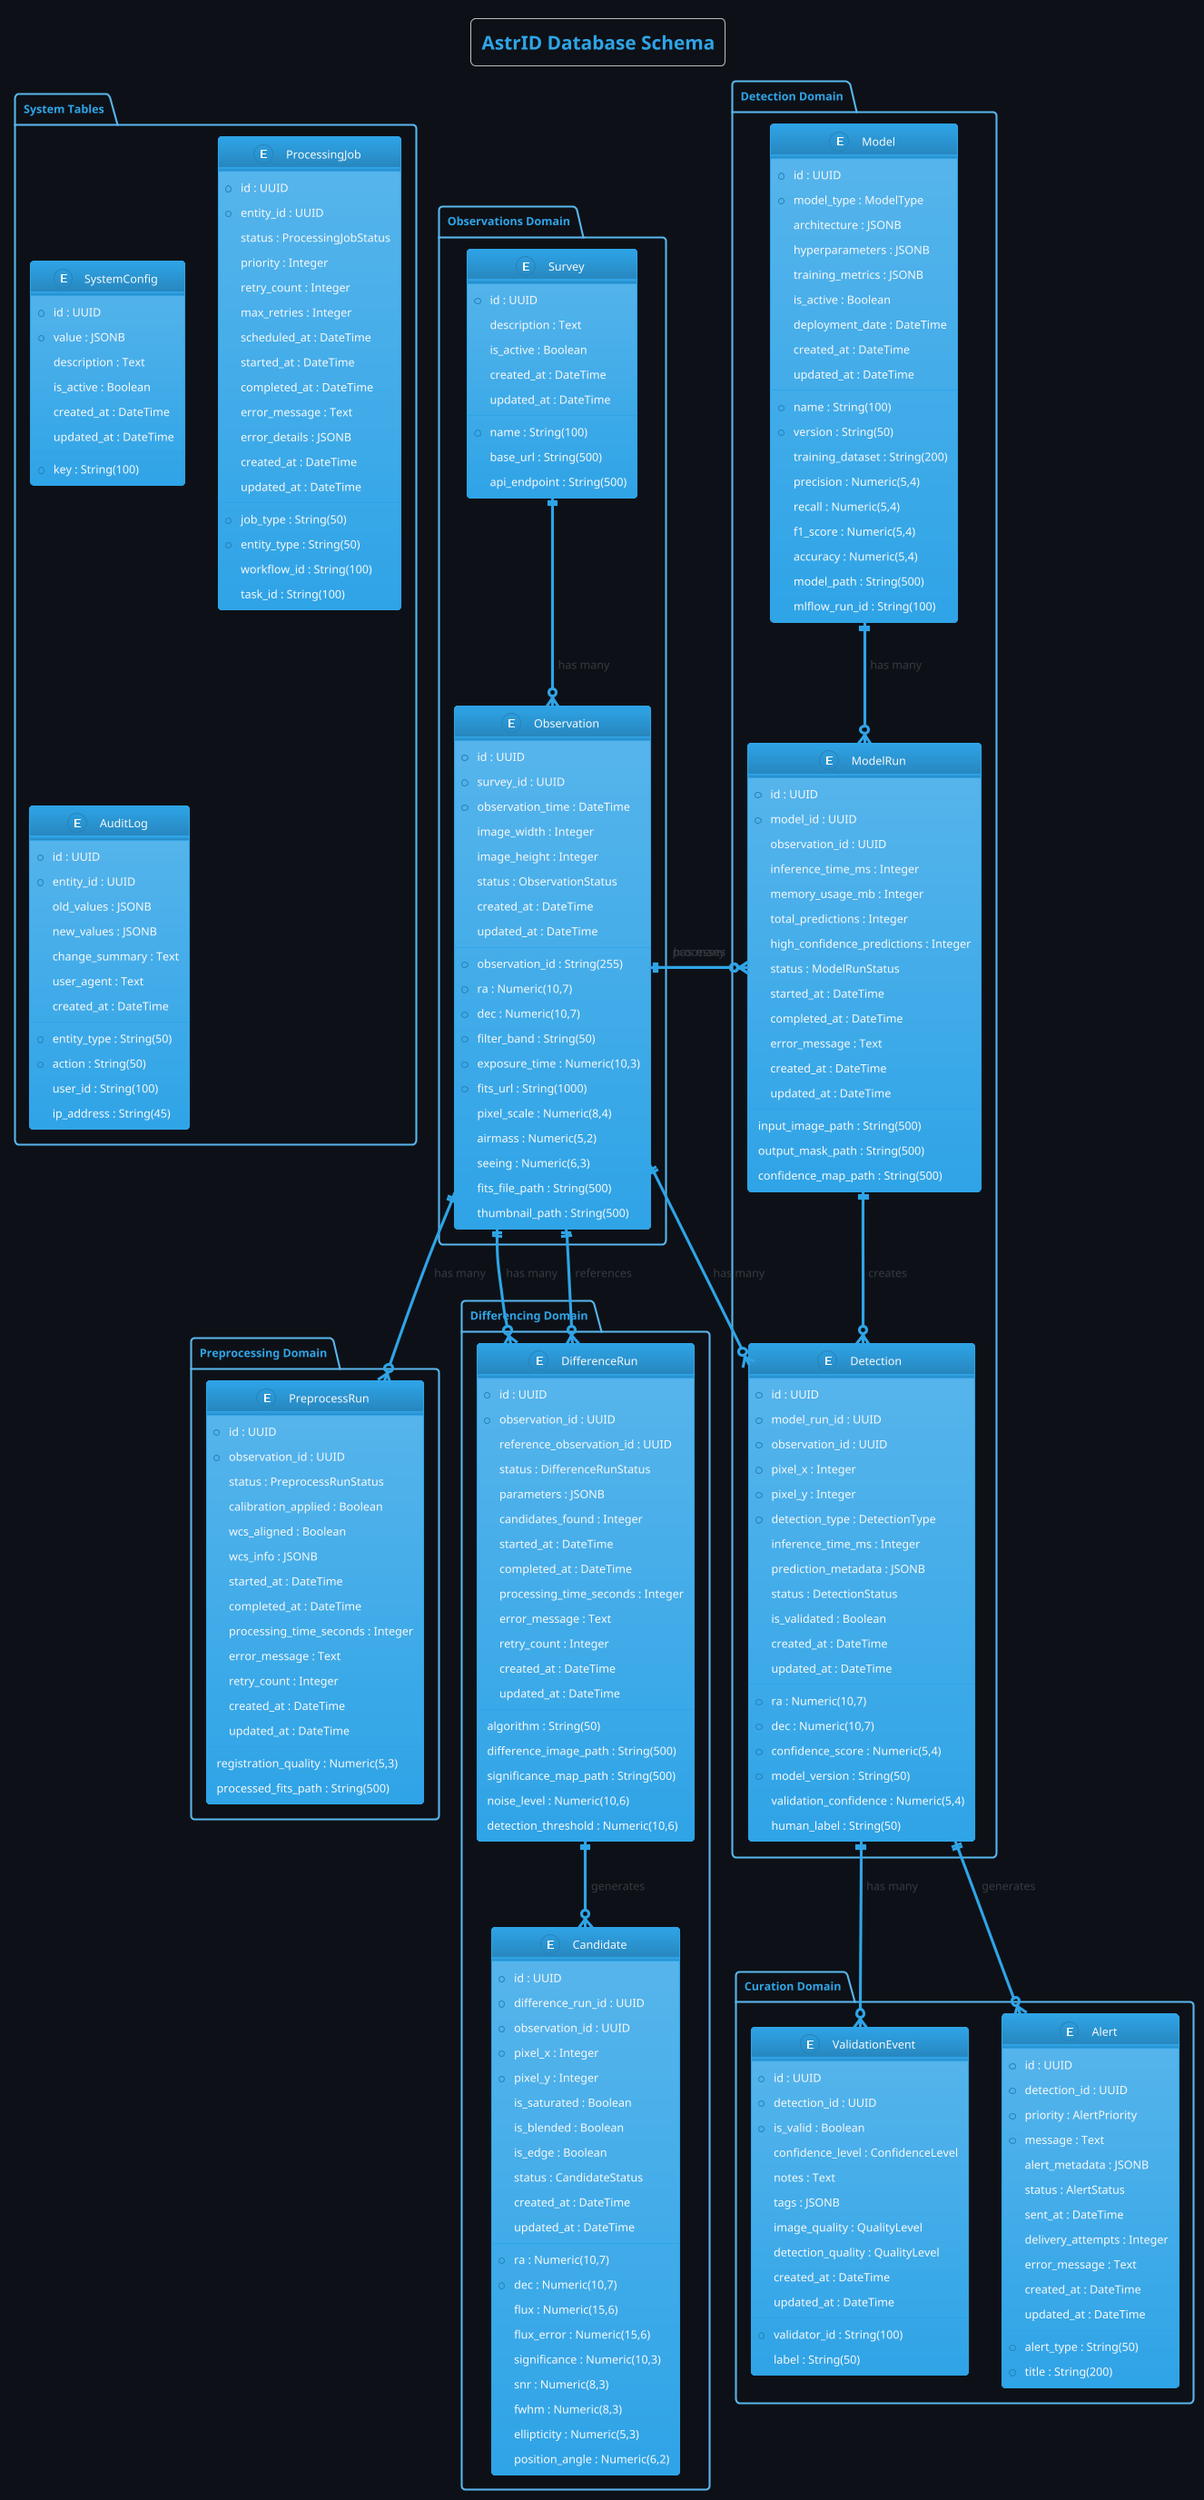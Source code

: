 @startuml AstrID Database Schema
!theme cerulean
skinparam backgroundColor #0D1117
skinparam defaultFontName Arial
skinparam defaultFontSize 12

title AstrID Database Schema

package "Observations Domain" {
    entity Survey {
        * id : UUID
        * name : String(100)
        description : Text
        base_url : String(500)
        api_endpoint : String(500)
        is_active : Boolean
        created_at : DateTime
        updated_at : DateTime
    }

    entity Observation {
        * id : UUID
        * survey_id : UUID
        * observation_id : String(255)
        * ra : Numeric(10,7)
        * dec : Numeric(10,7)
        * observation_time : DateTime
        * filter_band : String(50)
        * exposure_time : Numeric(10,3)
        * fits_url : String(1000)
        pixel_scale : Numeric(8,4)
        image_width : Integer
        image_height : Integer
        airmass : Numeric(5,2)
        seeing : Numeric(6,3)
        status : ObservationStatus
        fits_file_path : String(500)
        thumbnail_path : String(500)
        created_at : DateTime
        updated_at : DateTime
    }
}

package "Preprocessing Domain" {
    entity PreprocessRun {
        * id : UUID
        * observation_id : UUID
        status : PreprocessRunStatus
        calibration_applied : Boolean
        wcs_aligned : Boolean
        registration_quality : Numeric(5,3)
        processed_fits_path : String(500)
        wcs_info : JSONB
        started_at : DateTime
        completed_at : DateTime
        processing_time_seconds : Integer
        error_message : Text
        retry_count : Integer
        created_at : DateTime
        updated_at : DateTime
    }
}

package "Differencing Domain" {
    entity DifferenceRun {
        * id : UUID
        * observation_id : UUID
        reference_observation_id : UUID
        status : DifferenceRunStatus
        algorithm : String(50)
        parameters : JSONB
        difference_image_path : String(500)
        significance_map_path : String(500)
        noise_level : Numeric(10,6)
        detection_threshold : Numeric(10,6)
        candidates_found : Integer
        started_at : DateTime
        completed_at : DateTime
        processing_time_seconds : Integer
        error_message : Text
        retry_count : Integer
        created_at : DateTime
        updated_at : DateTime
    }

    entity Candidate {
        * id : UUID
        * difference_run_id : UUID
        * observation_id : UUID
        * ra : Numeric(10,7)
        * dec : Numeric(10,7)
        * pixel_x : Integer
        * pixel_y : Integer
        flux : Numeric(15,6)
        flux_error : Numeric(15,6)
        significance : Numeric(10,3)
        snr : Numeric(8,3)
        fwhm : Numeric(8,3)
        ellipticity : Numeric(5,3)
        position_angle : Numeric(6,2)
        is_saturated : Boolean
        is_blended : Boolean
        is_edge : Boolean
        status : CandidateStatus
        created_at : DateTime
        updated_at : DateTime
    }
}

package "Detection Domain" {
    entity Model {
        * id : UUID
        * name : String(100)
        * version : String(50)
        * model_type : ModelType
        architecture : JSONB
        hyperparameters : JSONB
        training_dataset : String(200)
        training_metrics : JSONB
        precision : Numeric(5,4)
        recall : Numeric(5,4)
        f1_score : Numeric(5,4)
        accuracy : Numeric(5,4)
        is_active : Boolean
        deployment_date : DateTime
        model_path : String(500)
        mlflow_run_id : String(100)
        created_at : DateTime
        updated_at : DateTime
    }

    entity ModelRun {
        * id : UUID
        * model_id : UUID
        observation_id : UUID
        input_image_path : String(500)
        output_mask_path : String(500)
        confidence_map_path : String(500)
        inference_time_ms : Integer
        memory_usage_mb : Integer
        total_predictions : Integer
        high_confidence_predictions : Integer
        status : ModelRunStatus
        started_at : DateTime
        completed_at : DateTime
        error_message : Text
        created_at : DateTime
        updated_at : DateTime
    }

    entity Detection {
        * id : UUID
        * model_run_id : UUID
        * observation_id : UUID
        * ra : Numeric(10,7)
        * dec : Numeric(10,7)
        * pixel_x : Integer
        * pixel_y : Integer
        * confidence_score : Numeric(5,4)
        * detection_type : DetectionType
        * model_version : String(50)
        inference_time_ms : Integer
        prediction_metadata : JSONB
        status : DetectionStatus
        is_validated : Boolean
        validation_confidence : Numeric(5,4)
        human_label : String(50)
        created_at : DateTime
        updated_at : DateTime
    }
}

package "Curation Domain" {
    entity ValidationEvent {
        * id : UUID
        * detection_id : UUID
        * validator_id : String(100)
        * is_valid : Boolean
        label : String(50)
        confidence_level : ConfidenceLevel
        notes : Text
        tags : JSONB
        image_quality : QualityLevel
        detection_quality : QualityLevel
        created_at : DateTime
        updated_at : DateTime
    }

    entity Alert {
        * id : UUID
        * detection_id : UUID
        * alert_type : String(50)
        * priority : AlertPriority
        * title : String(200)
        * message : Text
        alert_metadata : JSONB
        status : AlertStatus
        sent_at : DateTime
        delivery_attempts : Integer
        error_message : Text
        created_at : DateTime
        updated_at : DateTime
    }
}

package "System Tables" {
    entity SystemConfig {
        * id : UUID
        * key : String(100)
        * value : JSONB
        description : Text
        is_active : Boolean
        created_at : DateTime
        updated_at : DateTime
    }

    entity ProcessingJob {
        * id : UUID
        * job_type : String(50)
        * entity_id : UUID
        * entity_type : String(50)
        status : ProcessingJobStatus
        priority : Integer
        workflow_id : String(100)
        task_id : String(100)
        retry_count : Integer
        max_retries : Integer
        scheduled_at : DateTime
        started_at : DateTime
        completed_at : DateTime
        error_message : Text
        error_details : JSONB
        created_at : DateTime
        updated_at : DateTime
    }

    entity AuditLog {
        * id : UUID
        * entity_type : String(50)
        * entity_id : UUID
        * action : String(50)
        user_id : String(100)
        old_values : JSONB
        new_values : JSONB
        change_summary : Text
        ip_address : String(45)
        user_agent : Text
        created_at : DateTime
    }
}

' Relationships
Survey ||--o{ Observation : "has many"
Observation ||--o{ PreprocessRun : "has many"
Observation ||--o{ DifferenceRun : "has many"
Observation ||--o{ ModelRun : "has many"
Observation ||--o{ Detection : "has many"

DifferenceRun ||--o{ Candidate : "generates"
DifferenceRun }o--|| Observation : "references"

Model ||--o{ ModelRun : "has many"
ModelRun ||--o{ Detection : "creates"
ModelRun }o--|| Observation : "processes"

Detection ||--o{ ValidationEvent : "has many"
Detection ||--o{ Alert : "generates"

@enduml
